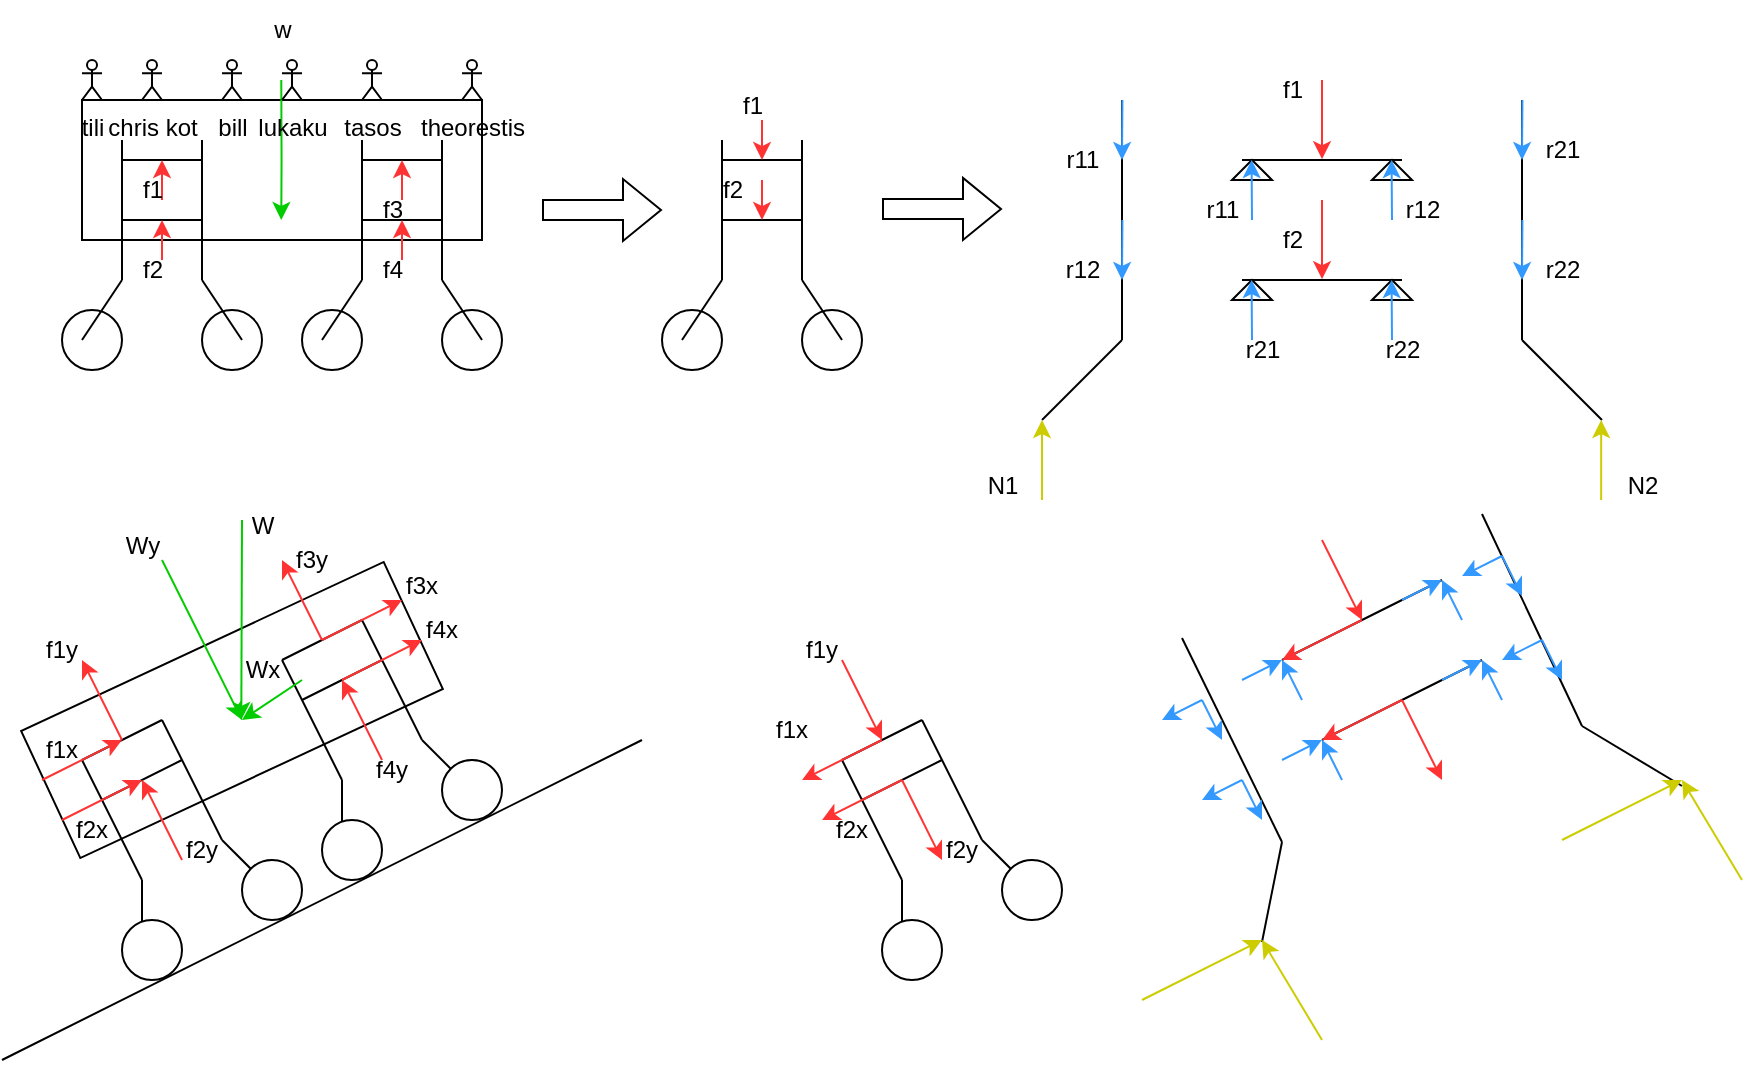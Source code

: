 <mxfile version="21.3.2" type="device">
  <diagram name="Page-1" id="Bx38P_CMZjS-IxY-iwOl">
    <mxGraphModel dx="1540" dy="834" grid="1" gridSize="10" guides="1" tooltips="1" connect="1" arrows="1" fold="1" page="1" pageScale="1" pageWidth="850" pageHeight="1100" math="0" shadow="0">
      <root>
        <mxCell id="0" />
        <mxCell id="1" parent="0" />
        <mxCell id="kC_3QmbzItN2hn39E2rr-19" value="" style="ellipse;whiteSpace=wrap;html=1;aspect=fixed;" vertex="1" parent="1">
          <mxGeometry x="220" y="425" width="30" height="30" as="geometry" />
        </mxCell>
        <mxCell id="kC_3QmbzItN2hn39E2rr-18" value="" style="ellipse;whiteSpace=wrap;html=1;aspect=fixed;" vertex="1" parent="1">
          <mxGeometry x="150" y="425" width="30" height="30" as="geometry" />
        </mxCell>
        <mxCell id="kC_3QmbzItN2hn39E2rr-17" value="" style="ellipse;whiteSpace=wrap;html=1;aspect=fixed;" vertex="1" parent="1">
          <mxGeometry x="100" y="425" width="30" height="30" as="geometry" />
        </mxCell>
        <mxCell id="kC_3QmbzItN2hn39E2rr-15" value="" style="ellipse;whiteSpace=wrap;html=1;aspect=fixed;" vertex="1" parent="1">
          <mxGeometry x="30" y="425" width="30" height="30" as="geometry" />
        </mxCell>
        <mxCell id="kC_3QmbzItN2hn39E2rr-2" value="" style="rounded=0;whiteSpace=wrap;html=1;" vertex="1" parent="1">
          <mxGeometry x="40" y="320" width="200" height="70" as="geometry" />
        </mxCell>
        <mxCell id="kC_3QmbzItN2hn39E2rr-3" value="" style="endArrow=none;html=1;rounded=0;" edge="1" parent="1">
          <mxGeometry width="50" height="50" relative="1" as="geometry">
            <mxPoint x="60" y="410" as="sourcePoint" />
            <mxPoint x="60" y="340" as="targetPoint" />
          </mxGeometry>
        </mxCell>
        <mxCell id="kC_3QmbzItN2hn39E2rr-4" value="" style="endArrow=none;html=1;rounded=0;" edge="1" parent="1">
          <mxGeometry width="50" height="50" relative="1" as="geometry">
            <mxPoint x="100" y="410" as="sourcePoint" />
            <mxPoint x="100" y="340" as="targetPoint" />
          </mxGeometry>
        </mxCell>
        <mxCell id="kC_3QmbzItN2hn39E2rr-5" value="" style="endArrow=none;html=1;rounded=0;" edge="1" parent="1">
          <mxGeometry width="50" height="50" relative="1" as="geometry">
            <mxPoint x="40" y="440" as="sourcePoint" />
            <mxPoint x="60" y="410" as="targetPoint" />
          </mxGeometry>
        </mxCell>
        <mxCell id="kC_3QmbzItN2hn39E2rr-6" value="" style="endArrow=none;html=1;rounded=0;" edge="1" parent="1">
          <mxGeometry width="50" height="50" relative="1" as="geometry">
            <mxPoint x="120" y="440" as="sourcePoint" />
            <mxPoint x="100" y="410" as="targetPoint" />
          </mxGeometry>
        </mxCell>
        <mxCell id="kC_3QmbzItN2hn39E2rr-7" value="" style="endArrow=none;html=1;rounded=0;" edge="1" parent="1">
          <mxGeometry width="50" height="50" relative="1" as="geometry">
            <mxPoint x="60" y="350" as="sourcePoint" />
            <mxPoint x="100" y="350" as="targetPoint" />
          </mxGeometry>
        </mxCell>
        <mxCell id="kC_3QmbzItN2hn39E2rr-8" value="" style="endArrow=none;html=1;rounded=0;" edge="1" parent="1">
          <mxGeometry width="50" height="50" relative="1" as="geometry">
            <mxPoint x="60" y="380" as="sourcePoint" />
            <mxPoint x="100" y="380" as="targetPoint" />
          </mxGeometry>
        </mxCell>
        <mxCell id="kC_3QmbzItN2hn39E2rr-9" value="" style="endArrow=none;html=1;rounded=0;" edge="1" parent="1">
          <mxGeometry width="50" height="50" relative="1" as="geometry">
            <mxPoint x="180" y="410" as="sourcePoint" />
            <mxPoint x="180" y="340" as="targetPoint" />
          </mxGeometry>
        </mxCell>
        <mxCell id="kC_3QmbzItN2hn39E2rr-10" value="" style="endArrow=none;html=1;rounded=0;" edge="1" parent="1">
          <mxGeometry width="50" height="50" relative="1" as="geometry">
            <mxPoint x="220" y="410" as="sourcePoint" />
            <mxPoint x="220" y="340" as="targetPoint" />
          </mxGeometry>
        </mxCell>
        <mxCell id="kC_3QmbzItN2hn39E2rr-11" value="" style="endArrow=none;html=1;rounded=0;" edge="1" parent="1">
          <mxGeometry width="50" height="50" relative="1" as="geometry">
            <mxPoint x="160" y="440" as="sourcePoint" />
            <mxPoint x="180" y="410" as="targetPoint" />
          </mxGeometry>
        </mxCell>
        <mxCell id="kC_3QmbzItN2hn39E2rr-12" value="" style="endArrow=none;html=1;rounded=0;" edge="1" parent="1">
          <mxGeometry width="50" height="50" relative="1" as="geometry">
            <mxPoint x="240" y="440" as="sourcePoint" />
            <mxPoint x="220" y="410" as="targetPoint" />
          </mxGeometry>
        </mxCell>
        <mxCell id="kC_3QmbzItN2hn39E2rr-13" value="" style="endArrow=none;html=1;rounded=0;" edge="1" parent="1">
          <mxGeometry width="50" height="50" relative="1" as="geometry">
            <mxPoint x="180" y="350" as="sourcePoint" />
            <mxPoint x="220" y="350" as="targetPoint" />
          </mxGeometry>
        </mxCell>
        <mxCell id="kC_3QmbzItN2hn39E2rr-14" value="" style="endArrow=none;html=1;rounded=0;" edge="1" parent="1">
          <mxGeometry width="50" height="50" relative="1" as="geometry">
            <mxPoint x="180" y="380" as="sourcePoint" />
            <mxPoint x="220" y="380" as="targetPoint" />
          </mxGeometry>
        </mxCell>
        <mxCell id="kC_3QmbzItN2hn39E2rr-20" value="" style="endArrow=classic;html=1;rounded=0;strokeColor=#FF3333;" edge="1" parent="1">
          <mxGeometry width="50" height="50" relative="1" as="geometry">
            <mxPoint x="80" y="370" as="sourcePoint" />
            <mxPoint x="80" y="350" as="targetPoint" />
          </mxGeometry>
        </mxCell>
        <mxCell id="kC_3QmbzItN2hn39E2rr-21" value="" style="endArrow=classic;html=1;rounded=0;strokeColor=#FF3333;" edge="1" parent="1">
          <mxGeometry width="50" height="50" relative="1" as="geometry">
            <mxPoint x="80" y="400" as="sourcePoint" />
            <mxPoint x="80" y="380" as="targetPoint" />
          </mxGeometry>
        </mxCell>
        <mxCell id="kC_3QmbzItN2hn39E2rr-22" value="" style="endArrow=classic;html=1;rounded=0;strokeColor=#FF3333;" edge="1" parent="1">
          <mxGeometry width="50" height="50" relative="1" as="geometry">
            <mxPoint x="200" y="370" as="sourcePoint" />
            <mxPoint x="200" y="350" as="targetPoint" />
          </mxGeometry>
        </mxCell>
        <mxCell id="kC_3QmbzItN2hn39E2rr-23" value="" style="endArrow=classic;html=1;rounded=0;strokeColor=#FF3333;" edge="1" parent="1">
          <mxGeometry width="50" height="50" relative="1" as="geometry">
            <mxPoint x="200" y="400" as="sourcePoint" />
            <mxPoint x="200" y="380" as="targetPoint" />
          </mxGeometry>
        </mxCell>
        <mxCell id="kC_3QmbzItN2hn39E2rr-24" value="" style="endArrow=classic;html=1;rounded=0;strokeColor=#00CC00;" edge="1" parent="1">
          <mxGeometry width="50" height="50" relative="1" as="geometry">
            <mxPoint x="139.64" y="310" as="sourcePoint" />
            <mxPoint x="139.64" y="380" as="targetPoint" />
            <Array as="points">
              <mxPoint x="139.78" y="350" />
            </Array>
          </mxGeometry>
        </mxCell>
        <mxCell id="kC_3QmbzItN2hn39E2rr-25" value="w" style="text;html=1;align=center;verticalAlign=middle;resizable=0;points=[];autosize=1;strokeColor=none;fillColor=none;" vertex="1" parent="1">
          <mxGeometry x="125" y="270" width="30" height="30" as="geometry" />
        </mxCell>
        <mxCell id="kC_3QmbzItN2hn39E2rr-26" value="f1" style="text;html=1;align=center;verticalAlign=middle;resizable=0;points=[];autosize=1;strokeColor=none;fillColor=none;" vertex="1" parent="1">
          <mxGeometry x="60" y="350" width="30" height="30" as="geometry" />
        </mxCell>
        <mxCell id="kC_3QmbzItN2hn39E2rr-27" value="f2" style="text;html=1;align=center;verticalAlign=middle;resizable=0;points=[];autosize=1;strokeColor=none;fillColor=none;" vertex="1" parent="1">
          <mxGeometry x="60" y="390" width="30" height="30" as="geometry" />
        </mxCell>
        <mxCell id="kC_3QmbzItN2hn39E2rr-28" value="f4" style="text;html=1;align=center;verticalAlign=middle;resizable=0;points=[];autosize=1;strokeColor=none;fillColor=none;" vertex="1" parent="1">
          <mxGeometry x="180" y="390" width="30" height="30" as="geometry" />
        </mxCell>
        <mxCell id="kC_3QmbzItN2hn39E2rr-29" value="f3" style="text;html=1;align=center;verticalAlign=middle;resizable=0;points=[];autosize=1;strokeColor=none;fillColor=none;" vertex="1" parent="1">
          <mxGeometry x="180" y="360" width="30" height="30" as="geometry" />
        </mxCell>
        <mxCell id="kC_3QmbzItN2hn39E2rr-30" value="tili" style="shape=umlActor;verticalLabelPosition=bottom;verticalAlign=top;html=1;outlineConnect=0;" vertex="1" parent="1">
          <mxGeometry x="40" y="300" width="10" height="20" as="geometry" />
        </mxCell>
        <mxCell id="kC_3QmbzItN2hn39E2rr-31" value="bill" style="shape=umlActor;verticalLabelPosition=bottom;verticalAlign=top;html=1;outlineConnect=0;" vertex="1" parent="1">
          <mxGeometry x="110" y="300" width="10" height="20" as="geometry" />
        </mxCell>
        <mxCell id="kC_3QmbzItN2hn39E2rr-32" value="lukaku" style="shape=umlActor;verticalLabelPosition=bottom;verticalAlign=top;html=1;outlineConnect=0;" vertex="1" parent="1">
          <mxGeometry x="140" y="300" width="10" height="20" as="geometry" />
        </mxCell>
        <mxCell id="kC_3QmbzItN2hn39E2rr-33" value="tasos" style="shape=umlActor;verticalLabelPosition=bottom;verticalAlign=top;html=1;outlineConnect=0;" vertex="1" parent="1">
          <mxGeometry x="180" y="300" width="10" height="20" as="geometry" />
        </mxCell>
        <mxCell id="kC_3QmbzItN2hn39E2rr-34" value="theorestis" style="shape=umlActor;verticalLabelPosition=bottom;verticalAlign=top;html=1;outlineConnect=0;" vertex="1" parent="1">
          <mxGeometry x="230" y="300" width="10" height="20" as="geometry" />
        </mxCell>
        <mxCell id="kC_3QmbzItN2hn39E2rr-36" value="chris kot" style="shape=umlActor;verticalLabelPosition=bottom;verticalAlign=top;html=1;outlineConnect=0;" vertex="1" parent="1">
          <mxGeometry x="70" y="300" width="10" height="20" as="geometry" />
        </mxCell>
        <mxCell id="kC_3QmbzItN2hn39E2rr-37" value="" style="ellipse;whiteSpace=wrap;html=1;aspect=fixed;" vertex="1" parent="1">
          <mxGeometry x="400" y="425" width="30" height="30" as="geometry" />
        </mxCell>
        <mxCell id="kC_3QmbzItN2hn39E2rr-38" value="" style="ellipse;whiteSpace=wrap;html=1;aspect=fixed;" vertex="1" parent="1">
          <mxGeometry x="330" y="425" width="30" height="30" as="geometry" />
        </mxCell>
        <mxCell id="kC_3QmbzItN2hn39E2rr-39" value="" style="endArrow=none;html=1;rounded=0;" edge="1" parent="1">
          <mxGeometry width="50" height="50" relative="1" as="geometry">
            <mxPoint x="360" y="410" as="sourcePoint" />
            <mxPoint x="360" y="340" as="targetPoint" />
          </mxGeometry>
        </mxCell>
        <mxCell id="kC_3QmbzItN2hn39E2rr-40" value="" style="endArrow=none;html=1;rounded=0;" edge="1" parent="1">
          <mxGeometry width="50" height="50" relative="1" as="geometry">
            <mxPoint x="400" y="410" as="sourcePoint" />
            <mxPoint x="400" y="340" as="targetPoint" />
          </mxGeometry>
        </mxCell>
        <mxCell id="kC_3QmbzItN2hn39E2rr-41" value="" style="endArrow=none;html=1;rounded=0;" edge="1" parent="1">
          <mxGeometry width="50" height="50" relative="1" as="geometry">
            <mxPoint x="340" y="440" as="sourcePoint" />
            <mxPoint x="360" y="410" as="targetPoint" />
          </mxGeometry>
        </mxCell>
        <mxCell id="kC_3QmbzItN2hn39E2rr-42" value="" style="endArrow=none;html=1;rounded=0;" edge="1" parent="1">
          <mxGeometry width="50" height="50" relative="1" as="geometry">
            <mxPoint x="420" y="440" as="sourcePoint" />
            <mxPoint x="400" y="410" as="targetPoint" />
          </mxGeometry>
        </mxCell>
        <mxCell id="kC_3QmbzItN2hn39E2rr-43" value="" style="endArrow=none;html=1;rounded=0;" edge="1" parent="1">
          <mxGeometry width="50" height="50" relative="1" as="geometry">
            <mxPoint x="360" y="350" as="sourcePoint" />
            <mxPoint x="400" y="350" as="targetPoint" />
          </mxGeometry>
        </mxCell>
        <mxCell id="kC_3QmbzItN2hn39E2rr-44" value="" style="endArrow=none;html=1;rounded=0;" edge="1" parent="1">
          <mxGeometry width="50" height="50" relative="1" as="geometry">
            <mxPoint x="360" y="380" as="sourcePoint" />
            <mxPoint x="400" y="380" as="targetPoint" />
          </mxGeometry>
        </mxCell>
        <mxCell id="kC_3QmbzItN2hn39E2rr-45" value="" style="endArrow=classic;html=1;rounded=0;strokeColor=#FF3333;" edge="1" parent="1">
          <mxGeometry width="50" height="50" relative="1" as="geometry">
            <mxPoint x="380" y="330" as="sourcePoint" />
            <mxPoint x="380" y="350" as="targetPoint" />
          </mxGeometry>
        </mxCell>
        <mxCell id="kC_3QmbzItN2hn39E2rr-46" value="" style="endArrow=classic;html=1;rounded=0;strokeColor=#FF3333;" edge="1" parent="1">
          <mxGeometry width="50" height="50" relative="1" as="geometry">
            <mxPoint x="380" y="360" as="sourcePoint" />
            <mxPoint x="380" y="380" as="targetPoint" />
          </mxGeometry>
        </mxCell>
        <mxCell id="kC_3QmbzItN2hn39E2rr-47" value="f1" style="text;html=1;align=center;verticalAlign=middle;resizable=0;points=[];autosize=1;strokeColor=none;fillColor=none;" vertex="1" parent="1">
          <mxGeometry x="360" y="308" width="30" height="30" as="geometry" />
        </mxCell>
        <mxCell id="kC_3QmbzItN2hn39E2rr-48" value="f2" style="text;html=1;align=center;verticalAlign=middle;resizable=0;points=[];autosize=1;strokeColor=none;fillColor=none;" vertex="1" parent="1">
          <mxGeometry x="350" y="350" width="30" height="30" as="geometry" />
        </mxCell>
        <mxCell id="kC_3QmbzItN2hn39E2rr-49" value="" style="endArrow=none;html=1;rounded=0;" edge="1" parent="1">
          <mxGeometry width="50" height="50" relative="1" as="geometry">
            <mxPoint x="620" y="350" as="sourcePoint" />
            <mxPoint x="700" y="350" as="targetPoint" />
          </mxGeometry>
        </mxCell>
        <mxCell id="kC_3QmbzItN2hn39E2rr-51" value="" style="triangle;whiteSpace=wrap;html=1;rotation=-90;" vertex="1" parent="1">
          <mxGeometry x="620" y="345" width="10" height="20" as="geometry" />
        </mxCell>
        <mxCell id="kC_3QmbzItN2hn39E2rr-52" value="" style="triangle;whiteSpace=wrap;html=1;rotation=-90;" vertex="1" parent="1">
          <mxGeometry x="690" y="345" width="10" height="20" as="geometry" />
        </mxCell>
        <mxCell id="kC_3QmbzItN2hn39E2rr-54" value="" style="endArrow=classic;html=1;rounded=0;strokeColor=#FF3333;" edge="1" parent="1">
          <mxGeometry width="50" height="50" relative="1" as="geometry">
            <mxPoint x="660" y="310" as="sourcePoint" />
            <mxPoint x="660" y="349.58" as="targetPoint" />
          </mxGeometry>
        </mxCell>
        <mxCell id="kC_3QmbzItN2hn39E2rr-55" value="f1" style="text;html=1;align=center;verticalAlign=middle;resizable=0;points=[];autosize=1;strokeColor=none;fillColor=none;" vertex="1" parent="1">
          <mxGeometry x="630" y="300" width="30" height="30" as="geometry" />
        </mxCell>
        <mxCell id="kC_3QmbzItN2hn39E2rr-56" value="" style="endArrow=classic;html=1;rounded=0;strokeColor=#3399FF;" edge="1" parent="1">
          <mxGeometry width="50" height="50" relative="1" as="geometry">
            <mxPoint x="625" y="380" as="sourcePoint" />
            <mxPoint x="624.79" y="350" as="targetPoint" />
          </mxGeometry>
        </mxCell>
        <mxCell id="kC_3QmbzItN2hn39E2rr-57" value="" style="endArrow=classic;html=1;rounded=0;strokeColor=#3399FF;" edge="1" parent="1">
          <mxGeometry width="50" height="50" relative="1" as="geometry">
            <mxPoint x="695" y="380" as="sourcePoint" />
            <mxPoint x="694.79" y="350" as="targetPoint" />
          </mxGeometry>
        </mxCell>
        <mxCell id="kC_3QmbzItN2hn39E2rr-58" value="" style="endArrow=none;html=1;rounded=0;" edge="1" parent="1">
          <mxGeometry width="50" height="50" relative="1" as="geometry">
            <mxPoint x="620" y="410" as="sourcePoint" />
            <mxPoint x="700" y="410" as="targetPoint" />
          </mxGeometry>
        </mxCell>
        <mxCell id="kC_3QmbzItN2hn39E2rr-59" value="" style="triangle;whiteSpace=wrap;html=1;rotation=-90;" vertex="1" parent="1">
          <mxGeometry x="620" y="405" width="10" height="20" as="geometry" />
        </mxCell>
        <mxCell id="kC_3QmbzItN2hn39E2rr-60" value="" style="triangle;whiteSpace=wrap;html=1;rotation=-90;" vertex="1" parent="1">
          <mxGeometry x="690" y="405" width="10" height="20" as="geometry" />
        </mxCell>
        <mxCell id="kC_3QmbzItN2hn39E2rr-61" value="" style="endArrow=classic;html=1;rounded=0;strokeColor=#FF3333;" edge="1" parent="1">
          <mxGeometry width="50" height="50" relative="1" as="geometry">
            <mxPoint x="660" y="370" as="sourcePoint" />
            <mxPoint x="660" y="409.58" as="targetPoint" />
          </mxGeometry>
        </mxCell>
        <mxCell id="kC_3QmbzItN2hn39E2rr-62" value="f2" style="text;html=1;align=center;verticalAlign=middle;resizable=0;points=[];autosize=1;strokeColor=none;fillColor=none;" vertex="1" parent="1">
          <mxGeometry x="630" y="375" width="30" height="30" as="geometry" />
        </mxCell>
        <mxCell id="kC_3QmbzItN2hn39E2rr-63" value="" style="endArrow=classic;html=1;rounded=0;strokeColor=#3399FF;" edge="1" parent="1">
          <mxGeometry width="50" height="50" relative="1" as="geometry">
            <mxPoint x="625" y="440" as="sourcePoint" />
            <mxPoint x="624.79" y="410" as="targetPoint" />
          </mxGeometry>
        </mxCell>
        <mxCell id="kC_3QmbzItN2hn39E2rr-64" value="" style="endArrow=classic;html=1;rounded=0;strokeColor=#3399FF;" edge="1" parent="1">
          <mxGeometry width="50" height="50" relative="1" as="geometry">
            <mxPoint x="695" y="440" as="sourcePoint" />
            <mxPoint x="694.79" y="410" as="targetPoint" />
          </mxGeometry>
        </mxCell>
        <mxCell id="kC_3QmbzItN2hn39E2rr-65" value="r11" style="text;html=1;align=center;verticalAlign=middle;resizable=0;points=[];autosize=1;strokeColor=none;fillColor=none;" vertex="1" parent="1">
          <mxGeometry x="590" y="360" width="40" height="30" as="geometry" />
        </mxCell>
        <mxCell id="kC_3QmbzItN2hn39E2rr-66" value="r12" style="text;html=1;align=center;verticalAlign=middle;resizable=0;points=[];autosize=1;strokeColor=none;fillColor=none;" vertex="1" parent="1">
          <mxGeometry x="690" y="360" width="40" height="30" as="geometry" />
        </mxCell>
        <mxCell id="kC_3QmbzItN2hn39E2rr-67" value="r21" style="text;html=1;align=center;verticalAlign=middle;resizable=0;points=[];autosize=1;strokeColor=none;fillColor=none;" vertex="1" parent="1">
          <mxGeometry x="610" y="430" width="40" height="30" as="geometry" />
        </mxCell>
        <mxCell id="kC_3QmbzItN2hn39E2rr-68" value="r22" style="text;html=1;align=center;verticalAlign=middle;resizable=0;points=[];autosize=1;strokeColor=none;fillColor=none;" vertex="1" parent="1">
          <mxGeometry x="680" y="430" width="40" height="30" as="geometry" />
        </mxCell>
        <mxCell id="kC_3QmbzItN2hn39E2rr-69" value="" style="endArrow=none;html=1;rounded=0;" edge="1" parent="1">
          <mxGeometry width="50" height="50" relative="1" as="geometry">
            <mxPoint x="560" y="440" as="sourcePoint" />
            <mxPoint x="560" y="320" as="targetPoint" />
          </mxGeometry>
        </mxCell>
        <mxCell id="kC_3QmbzItN2hn39E2rr-70" value="" style="endArrow=none;html=1;rounded=0;" edge="1" parent="1">
          <mxGeometry width="50" height="50" relative="1" as="geometry">
            <mxPoint x="760" y="440" as="sourcePoint" />
            <mxPoint x="760" y="320" as="targetPoint" />
          </mxGeometry>
        </mxCell>
        <mxCell id="kC_3QmbzItN2hn39E2rr-71" value="" style="endArrow=none;html=1;rounded=0;" edge="1" parent="1">
          <mxGeometry width="50" height="50" relative="1" as="geometry">
            <mxPoint x="520" y="480" as="sourcePoint" />
            <mxPoint x="560" y="440" as="targetPoint" />
          </mxGeometry>
        </mxCell>
        <mxCell id="kC_3QmbzItN2hn39E2rr-73" value="" style="endArrow=none;html=1;rounded=0;" edge="1" parent="1">
          <mxGeometry width="50" height="50" relative="1" as="geometry">
            <mxPoint x="800" y="480" as="sourcePoint" />
            <mxPoint x="760" y="440" as="targetPoint" />
          </mxGeometry>
        </mxCell>
        <mxCell id="kC_3QmbzItN2hn39E2rr-74" value="" style="endArrow=classic;html=1;rounded=0;strokeColor=#3399FF;" edge="1" parent="1">
          <mxGeometry width="50" height="50" relative="1" as="geometry">
            <mxPoint x="560.21" y="320" as="sourcePoint" />
            <mxPoint x="560" y="350" as="targetPoint" />
          </mxGeometry>
        </mxCell>
        <mxCell id="kC_3QmbzItN2hn39E2rr-75" value="r11" style="text;html=1;align=center;verticalAlign=middle;resizable=0;points=[];autosize=1;strokeColor=none;fillColor=none;" vertex="1" parent="1">
          <mxGeometry x="520" y="335" width="40" height="30" as="geometry" />
        </mxCell>
        <mxCell id="kC_3QmbzItN2hn39E2rr-76" value="" style="endArrow=classic;html=1;rounded=0;strokeColor=#3399FF;" edge="1" parent="1">
          <mxGeometry width="50" height="50" relative="1" as="geometry">
            <mxPoint x="760.21" y="320" as="sourcePoint" />
            <mxPoint x="760" y="350" as="targetPoint" />
          </mxGeometry>
        </mxCell>
        <mxCell id="kC_3QmbzItN2hn39E2rr-77" value="" style="endArrow=classic;html=1;rounded=0;strokeColor=#3399FF;" edge="1" parent="1">
          <mxGeometry width="50" height="50" relative="1" as="geometry">
            <mxPoint x="560.21" y="380" as="sourcePoint" />
            <mxPoint x="560.0" y="410" as="targetPoint" />
          </mxGeometry>
        </mxCell>
        <mxCell id="kC_3QmbzItN2hn39E2rr-78" value="" style="endArrow=classic;html=1;rounded=0;strokeColor=#3399FF;" edge="1" parent="1">
          <mxGeometry width="50" height="50" relative="1" as="geometry">
            <mxPoint x="760.21" y="380" as="sourcePoint" />
            <mxPoint x="760" y="410" as="targetPoint" />
          </mxGeometry>
        </mxCell>
        <mxCell id="kC_3QmbzItN2hn39E2rr-79" value="r12" style="text;html=1;align=center;verticalAlign=middle;resizable=0;points=[];autosize=1;strokeColor=none;fillColor=none;" vertex="1" parent="1">
          <mxGeometry x="520" y="390" width="40" height="30" as="geometry" />
        </mxCell>
        <mxCell id="kC_3QmbzItN2hn39E2rr-80" value="r22" style="text;html=1;align=center;verticalAlign=middle;resizable=0;points=[];autosize=1;strokeColor=none;fillColor=none;" vertex="1" parent="1">
          <mxGeometry x="760" y="390" width="40" height="30" as="geometry" />
        </mxCell>
        <mxCell id="kC_3QmbzItN2hn39E2rr-81" value="r21" style="text;html=1;align=center;verticalAlign=middle;resizable=0;points=[];autosize=1;strokeColor=none;fillColor=none;" vertex="1" parent="1">
          <mxGeometry x="760" y="330" width="40" height="30" as="geometry" />
        </mxCell>
        <mxCell id="kC_3QmbzItN2hn39E2rr-82" value="" style="endArrow=classic;html=1;rounded=0;strokeColor=#CCCC00;" edge="1" parent="1">
          <mxGeometry width="50" height="50" relative="1" as="geometry">
            <mxPoint x="520" y="520" as="sourcePoint" />
            <mxPoint x="520" y="480" as="targetPoint" />
          </mxGeometry>
        </mxCell>
        <mxCell id="kC_3QmbzItN2hn39E2rr-83" value="" style="endArrow=classic;html=1;rounded=0;strokeColor=#CCCC00;" edge="1" parent="1">
          <mxGeometry width="50" height="50" relative="1" as="geometry">
            <mxPoint x="799.58" y="520" as="sourcePoint" />
            <mxPoint x="799.58" y="480" as="targetPoint" />
          </mxGeometry>
        </mxCell>
        <mxCell id="kC_3QmbzItN2hn39E2rr-84" value="N1" style="text;html=1;align=center;verticalAlign=middle;resizable=0;points=[];autosize=1;strokeColor=none;fillColor=none;" vertex="1" parent="1">
          <mxGeometry x="480" y="498" width="40" height="30" as="geometry" />
        </mxCell>
        <mxCell id="kC_3QmbzItN2hn39E2rr-86" value="N2" style="text;html=1;align=center;verticalAlign=middle;resizable=0;points=[];autosize=1;strokeColor=none;fillColor=none;" vertex="1" parent="1">
          <mxGeometry x="800" y="498" width="40" height="30" as="geometry" />
        </mxCell>
        <mxCell id="kC_3QmbzItN2hn39E2rr-87" value="" style="shape=flexArrow;endArrow=classic;html=1;rounded=0;" edge="1" parent="1">
          <mxGeometry width="50" height="50" relative="1" as="geometry">
            <mxPoint x="270" y="375" as="sourcePoint" />
            <mxPoint x="330" y="375" as="targetPoint" />
          </mxGeometry>
        </mxCell>
        <mxCell id="kC_3QmbzItN2hn39E2rr-88" value="" style="shape=flexArrow;endArrow=classic;html=1;rounded=0;" edge="1" parent="1">
          <mxGeometry width="50" height="50" relative="1" as="geometry">
            <mxPoint x="440" y="374.46" as="sourcePoint" />
            <mxPoint x="500" y="374.46" as="targetPoint" />
          </mxGeometry>
        </mxCell>
        <mxCell id="kC_3QmbzItN2hn39E2rr-90" value="" style="endArrow=none;html=1;rounded=0;" edge="1" parent="1">
          <mxGeometry width="50" height="50" relative="1" as="geometry">
            <mxPoint y="800" as="sourcePoint" />
            <mxPoint x="320" y="640" as="targetPoint" />
          </mxGeometry>
        </mxCell>
        <mxCell id="kC_3QmbzItN2hn39E2rr-92" value="" style="rounded=0;whiteSpace=wrap;html=1;rotation=-25;" vertex="1" parent="1">
          <mxGeometry x="15" y="590" width="200" height="70" as="geometry" />
        </mxCell>
        <mxCell id="kC_3QmbzItN2hn39E2rr-93" value="" style="endArrow=none;html=1;rounded=0;" edge="1" parent="1">
          <mxGeometry width="50" height="50" relative="1" as="geometry">
            <mxPoint x="70" y="710" as="sourcePoint" />
            <mxPoint x="40" y="650" as="targetPoint" />
          </mxGeometry>
        </mxCell>
        <mxCell id="kC_3QmbzItN2hn39E2rr-94" value="" style="endArrow=none;html=1;rounded=0;" edge="1" parent="1">
          <mxGeometry width="50" height="50" relative="1" as="geometry">
            <mxPoint x="110" y="690" as="sourcePoint" />
            <mxPoint x="80" y="630" as="targetPoint" />
          </mxGeometry>
        </mxCell>
        <mxCell id="kC_3QmbzItN2hn39E2rr-95" value="" style="endArrow=none;html=1;rounded=0;" edge="1" parent="1">
          <mxGeometry width="50" height="50" relative="1" as="geometry">
            <mxPoint x="70" y="740" as="sourcePoint" />
            <mxPoint x="70" y="710" as="targetPoint" />
          </mxGeometry>
        </mxCell>
        <mxCell id="kC_3QmbzItN2hn39E2rr-96" value="" style="endArrow=none;html=1;rounded=0;" edge="1" parent="1">
          <mxGeometry width="50" height="50" relative="1" as="geometry">
            <mxPoint x="130" y="710" as="sourcePoint" />
            <mxPoint x="110" y="690" as="targetPoint" />
          </mxGeometry>
        </mxCell>
        <mxCell id="kC_3QmbzItN2hn39E2rr-97" value="" style="ellipse;whiteSpace=wrap;html=1;aspect=fixed;" vertex="1" parent="1">
          <mxGeometry x="60" y="730" width="30" height="30" as="geometry" />
        </mxCell>
        <mxCell id="kC_3QmbzItN2hn39E2rr-98" value="" style="ellipse;whiteSpace=wrap;html=1;aspect=fixed;" vertex="1" parent="1">
          <mxGeometry x="120" y="700" width="30" height="30" as="geometry" />
        </mxCell>
        <mxCell id="kC_3QmbzItN2hn39E2rr-99" value="" style="endArrow=none;html=1;rounded=0;" edge="1" parent="1">
          <mxGeometry width="50" height="50" relative="1" as="geometry">
            <mxPoint x="40" y="650" as="sourcePoint" />
            <mxPoint x="80" y="630" as="targetPoint" />
          </mxGeometry>
        </mxCell>
        <mxCell id="kC_3QmbzItN2hn39E2rr-100" value="" style="endArrow=none;html=1;rounded=0;" edge="1" parent="1">
          <mxGeometry width="50" height="50" relative="1" as="geometry">
            <mxPoint x="50" y="670" as="sourcePoint" />
            <mxPoint x="90" y="650" as="targetPoint" />
          </mxGeometry>
        </mxCell>
        <mxCell id="kC_3QmbzItN2hn39E2rr-101" value="" style="endArrow=none;html=1;rounded=0;" edge="1" parent="1">
          <mxGeometry width="50" height="50" relative="1" as="geometry">
            <mxPoint x="170" y="660" as="sourcePoint" />
            <mxPoint x="140" y="600" as="targetPoint" />
          </mxGeometry>
        </mxCell>
        <mxCell id="kC_3QmbzItN2hn39E2rr-102" value="" style="endArrow=none;html=1;rounded=0;" edge="1" parent="1">
          <mxGeometry width="50" height="50" relative="1" as="geometry">
            <mxPoint x="210" y="640" as="sourcePoint" />
            <mxPoint x="180" y="580" as="targetPoint" />
          </mxGeometry>
        </mxCell>
        <mxCell id="kC_3QmbzItN2hn39E2rr-103" value="" style="endArrow=none;html=1;rounded=0;" edge="1" parent="1">
          <mxGeometry width="50" height="50" relative="1" as="geometry">
            <mxPoint x="170" y="690" as="sourcePoint" />
            <mxPoint x="170" y="660" as="targetPoint" />
          </mxGeometry>
        </mxCell>
        <mxCell id="kC_3QmbzItN2hn39E2rr-104" value="" style="endArrow=none;html=1;rounded=0;" edge="1" parent="1">
          <mxGeometry width="50" height="50" relative="1" as="geometry">
            <mxPoint x="230" y="660" as="sourcePoint" />
            <mxPoint x="210" y="640" as="targetPoint" />
          </mxGeometry>
        </mxCell>
        <mxCell id="kC_3QmbzItN2hn39E2rr-105" value="" style="ellipse;whiteSpace=wrap;html=1;aspect=fixed;" vertex="1" parent="1">
          <mxGeometry x="160" y="680" width="30" height="30" as="geometry" />
        </mxCell>
        <mxCell id="kC_3QmbzItN2hn39E2rr-106" value="" style="ellipse;whiteSpace=wrap;html=1;aspect=fixed;" vertex="1" parent="1">
          <mxGeometry x="220" y="650" width="30" height="30" as="geometry" />
        </mxCell>
        <mxCell id="kC_3QmbzItN2hn39E2rr-107" value="" style="endArrow=none;html=1;rounded=0;" edge="1" parent="1">
          <mxGeometry width="50" height="50" relative="1" as="geometry">
            <mxPoint x="140" y="600" as="sourcePoint" />
            <mxPoint x="180" y="580" as="targetPoint" />
          </mxGeometry>
        </mxCell>
        <mxCell id="kC_3QmbzItN2hn39E2rr-108" value="" style="endArrow=none;html=1;rounded=0;" edge="1" parent="1">
          <mxGeometry width="50" height="50" relative="1" as="geometry">
            <mxPoint x="150" y="620" as="sourcePoint" />
            <mxPoint x="190" y="600" as="targetPoint" />
          </mxGeometry>
        </mxCell>
        <mxCell id="kC_3QmbzItN2hn39E2rr-109" value="" style="endArrow=classic;html=1;rounded=0;strokeColor=#00CC00;" edge="1" parent="1">
          <mxGeometry width="50" height="50" relative="1" as="geometry">
            <mxPoint x="120" y="530" as="sourcePoint" />
            <mxPoint x="119.64" y="630" as="targetPoint" />
          </mxGeometry>
        </mxCell>
        <mxCell id="kC_3QmbzItN2hn39E2rr-110" value="" style="endArrow=classic;html=1;rounded=0;strokeColor=#00CC00;" edge="1" parent="1">
          <mxGeometry width="50" height="50" relative="1" as="geometry">
            <mxPoint x="80" y="550" as="sourcePoint" />
            <mxPoint x="120" y="630" as="targetPoint" />
          </mxGeometry>
        </mxCell>
        <mxCell id="kC_3QmbzItN2hn39E2rr-112" value="" style="endArrow=classic;html=1;rounded=0;strokeColor=#00CC00;" edge="1" parent="1">
          <mxGeometry width="50" height="50" relative="1" as="geometry">
            <mxPoint x="150" y="610" as="sourcePoint" />
            <mxPoint x="120" y="630" as="targetPoint" />
          </mxGeometry>
        </mxCell>
        <mxCell id="kC_3QmbzItN2hn39E2rr-113" value="Wy" style="text;html=1;align=center;verticalAlign=middle;resizable=0;points=[];autosize=1;strokeColor=none;fillColor=none;" vertex="1" parent="1">
          <mxGeometry x="50" y="528" width="40" height="30" as="geometry" />
        </mxCell>
        <mxCell id="kC_3QmbzItN2hn39E2rr-114" value="W" style="text;html=1;align=center;verticalAlign=middle;resizable=0;points=[];autosize=1;strokeColor=none;fillColor=none;" vertex="1" parent="1">
          <mxGeometry x="115" y="518" width="30" height="30" as="geometry" />
        </mxCell>
        <mxCell id="kC_3QmbzItN2hn39E2rr-115" value="Wx" style="text;html=1;align=center;verticalAlign=middle;resizable=0;points=[];autosize=1;strokeColor=none;fillColor=none;" vertex="1" parent="1">
          <mxGeometry x="110" y="590" width="40" height="30" as="geometry" />
        </mxCell>
        <mxCell id="kC_3QmbzItN2hn39E2rr-116" value="" style="endArrow=classic;html=1;rounded=0;strokeColor=#FF3333;" edge="1" parent="1">
          <mxGeometry width="50" height="50" relative="1" as="geometry">
            <mxPoint x="60" y="640" as="sourcePoint" />
            <mxPoint x="40" y="600" as="targetPoint" />
          </mxGeometry>
        </mxCell>
        <mxCell id="kC_3QmbzItN2hn39E2rr-117" value="" style="endArrow=classic;html=1;rounded=0;strokeColor=#FF3333;" edge="1" parent="1">
          <mxGeometry width="50" height="50" relative="1" as="geometry">
            <mxPoint x="90" y="700" as="sourcePoint" />
            <mxPoint x="70" y="660" as="targetPoint" />
          </mxGeometry>
        </mxCell>
        <mxCell id="kC_3QmbzItN2hn39E2rr-118" value="" style="endArrow=classic;html=1;rounded=0;strokeColor=#FF3333;" edge="1" parent="1">
          <mxGeometry width="50" height="50" relative="1" as="geometry">
            <mxPoint x="190" y="650" as="sourcePoint" />
            <mxPoint x="170" y="610" as="targetPoint" />
          </mxGeometry>
        </mxCell>
        <mxCell id="kC_3QmbzItN2hn39E2rr-119" value="" style="endArrow=classic;html=1;rounded=0;strokeColor=#FF3333;" edge="1" parent="1">
          <mxGeometry width="50" height="50" relative="1" as="geometry">
            <mxPoint x="160" y="590" as="sourcePoint" />
            <mxPoint x="140" y="550" as="targetPoint" />
          </mxGeometry>
        </mxCell>
        <mxCell id="kC_3QmbzItN2hn39E2rr-120" value="" style="endArrow=classic;html=1;rounded=0;strokeColor=#FF3333;" edge="1" parent="1">
          <mxGeometry width="50" height="50" relative="1" as="geometry">
            <mxPoint x="20" y="660" as="sourcePoint" />
            <mxPoint x="60" y="640" as="targetPoint" />
          </mxGeometry>
        </mxCell>
        <mxCell id="kC_3QmbzItN2hn39E2rr-121" value="" style="endArrow=classic;html=1;rounded=0;strokeColor=#FF3333;" edge="1" parent="1">
          <mxGeometry width="50" height="50" relative="1" as="geometry">
            <mxPoint x="30" y="680" as="sourcePoint" />
            <mxPoint x="70" y="660" as="targetPoint" />
          </mxGeometry>
        </mxCell>
        <mxCell id="kC_3QmbzItN2hn39E2rr-123" value="" style="endArrow=classic;html=1;rounded=0;strokeColor=#FF3333;" edge="1" parent="1">
          <mxGeometry width="50" height="50" relative="1" as="geometry">
            <mxPoint x="160" y="590" as="sourcePoint" />
            <mxPoint x="200" y="570" as="targetPoint" />
          </mxGeometry>
        </mxCell>
        <mxCell id="kC_3QmbzItN2hn39E2rr-124" value="" style="endArrow=classic;html=1;rounded=0;strokeColor=#FF3333;" edge="1" parent="1">
          <mxGeometry width="50" height="50" relative="1" as="geometry">
            <mxPoint x="170" y="610" as="sourcePoint" />
            <mxPoint x="210" y="590" as="targetPoint" />
          </mxGeometry>
        </mxCell>
        <mxCell id="kC_3QmbzItN2hn39E2rr-125" value="f1y" style="text;html=1;strokeColor=none;fillColor=none;align=center;verticalAlign=middle;whiteSpace=wrap;rounded=0;" vertex="1" parent="1">
          <mxGeometry y="580" width="60" height="30" as="geometry" />
        </mxCell>
        <mxCell id="kC_3QmbzItN2hn39E2rr-126" value="f1x" style="text;html=1;strokeColor=none;fillColor=none;align=center;verticalAlign=middle;whiteSpace=wrap;rounded=0;" vertex="1" parent="1">
          <mxGeometry y="630" width="60" height="30" as="geometry" />
        </mxCell>
        <mxCell id="kC_3QmbzItN2hn39E2rr-127" value="f2x" style="text;html=1;strokeColor=none;fillColor=none;align=center;verticalAlign=middle;whiteSpace=wrap;rounded=0;" vertex="1" parent="1">
          <mxGeometry x="15" y="670" width="60" height="30" as="geometry" />
        </mxCell>
        <mxCell id="kC_3QmbzItN2hn39E2rr-128" value="f2y" style="text;html=1;strokeColor=none;fillColor=none;align=center;verticalAlign=middle;whiteSpace=wrap;rounded=0;" vertex="1" parent="1">
          <mxGeometry x="70" y="680" width="60" height="30" as="geometry" />
        </mxCell>
        <mxCell id="kC_3QmbzItN2hn39E2rr-129" value="f4x" style="text;html=1;strokeColor=none;fillColor=none;align=center;verticalAlign=middle;whiteSpace=wrap;rounded=0;" vertex="1" parent="1">
          <mxGeometry x="190" y="570" width="60" height="30" as="geometry" />
        </mxCell>
        <mxCell id="kC_3QmbzItN2hn39E2rr-130" value="f4y" style="text;html=1;strokeColor=none;fillColor=none;align=center;verticalAlign=middle;whiteSpace=wrap;rounded=0;" vertex="1" parent="1">
          <mxGeometry x="165" y="640" width="60" height="30" as="geometry" />
        </mxCell>
        <mxCell id="kC_3QmbzItN2hn39E2rr-131" value="f3y" style="text;html=1;strokeColor=none;fillColor=none;align=center;verticalAlign=middle;whiteSpace=wrap;rounded=0;" vertex="1" parent="1">
          <mxGeometry x="125" y="535" width="60" height="30" as="geometry" />
        </mxCell>
        <mxCell id="kC_3QmbzItN2hn39E2rr-132" value="f3x" style="text;html=1;strokeColor=none;fillColor=none;align=center;verticalAlign=middle;whiteSpace=wrap;rounded=0;" vertex="1" parent="1">
          <mxGeometry x="180" y="548" width="60" height="30" as="geometry" />
        </mxCell>
        <mxCell id="kC_3QmbzItN2hn39E2rr-133" value="" style="endArrow=none;html=1;rounded=0;" edge="1" parent="1">
          <mxGeometry width="50" height="50" relative="1" as="geometry">
            <mxPoint x="450" y="710" as="sourcePoint" />
            <mxPoint x="420" y="650" as="targetPoint" />
          </mxGeometry>
        </mxCell>
        <mxCell id="kC_3QmbzItN2hn39E2rr-134" value="" style="endArrow=none;html=1;rounded=0;" edge="1" parent="1">
          <mxGeometry width="50" height="50" relative="1" as="geometry">
            <mxPoint x="490" y="690" as="sourcePoint" />
            <mxPoint x="460" y="630" as="targetPoint" />
          </mxGeometry>
        </mxCell>
        <mxCell id="kC_3QmbzItN2hn39E2rr-135" value="" style="endArrow=none;html=1;rounded=0;" edge="1" parent="1">
          <mxGeometry width="50" height="50" relative="1" as="geometry">
            <mxPoint x="450" y="740" as="sourcePoint" />
            <mxPoint x="450" y="710" as="targetPoint" />
          </mxGeometry>
        </mxCell>
        <mxCell id="kC_3QmbzItN2hn39E2rr-136" value="" style="endArrow=none;html=1;rounded=0;" edge="1" parent="1">
          <mxGeometry width="50" height="50" relative="1" as="geometry">
            <mxPoint x="510" y="710" as="sourcePoint" />
            <mxPoint x="490" y="690" as="targetPoint" />
          </mxGeometry>
        </mxCell>
        <mxCell id="kC_3QmbzItN2hn39E2rr-137" value="" style="ellipse;whiteSpace=wrap;html=1;aspect=fixed;" vertex="1" parent="1">
          <mxGeometry x="440" y="730" width="30" height="30" as="geometry" />
        </mxCell>
        <mxCell id="kC_3QmbzItN2hn39E2rr-138" value="" style="ellipse;whiteSpace=wrap;html=1;aspect=fixed;" vertex="1" parent="1">
          <mxGeometry x="500" y="700" width="30" height="30" as="geometry" />
        </mxCell>
        <mxCell id="kC_3QmbzItN2hn39E2rr-139" value="" style="endArrow=none;html=1;rounded=0;" edge="1" parent="1">
          <mxGeometry width="50" height="50" relative="1" as="geometry">
            <mxPoint x="420" y="650" as="sourcePoint" />
            <mxPoint x="460" y="630" as="targetPoint" />
          </mxGeometry>
        </mxCell>
        <mxCell id="kC_3QmbzItN2hn39E2rr-140" value="" style="endArrow=none;html=1;rounded=0;" edge="1" parent="1">
          <mxGeometry width="50" height="50" relative="1" as="geometry">
            <mxPoint x="430" y="670" as="sourcePoint" />
            <mxPoint x="470" y="650" as="targetPoint" />
          </mxGeometry>
        </mxCell>
        <mxCell id="kC_3QmbzItN2hn39E2rr-145" value="" style="endArrow=none;html=1;rounded=0;strokeColor=#FF3333;endFill=0;startArrow=classic;startFill=1;" edge="1" parent="1">
          <mxGeometry width="50" height="50" relative="1" as="geometry">
            <mxPoint x="440" y="640" as="sourcePoint" />
            <mxPoint x="420" y="600" as="targetPoint" />
          </mxGeometry>
        </mxCell>
        <mxCell id="kC_3QmbzItN2hn39E2rr-146" value="" style="endArrow=none;html=1;rounded=0;strokeColor=#FF3333;endFill=0;startArrow=classic;startFill=1;" edge="1" parent="1">
          <mxGeometry width="50" height="50" relative="1" as="geometry">
            <mxPoint x="470" y="700" as="sourcePoint" />
            <mxPoint x="450" y="660" as="targetPoint" />
          </mxGeometry>
        </mxCell>
        <mxCell id="kC_3QmbzItN2hn39E2rr-147" value="" style="endArrow=none;html=1;rounded=0;strokeColor=#FF3333;endFill=0;startArrow=classic;startFill=1;" edge="1" parent="1">
          <mxGeometry width="50" height="50" relative="1" as="geometry">
            <mxPoint x="400" y="660" as="sourcePoint" />
            <mxPoint x="440" y="640" as="targetPoint" />
          </mxGeometry>
        </mxCell>
        <mxCell id="kC_3QmbzItN2hn39E2rr-148" value="" style="endArrow=none;html=1;rounded=0;strokeColor=#FF3333;startArrow=classic;startFill=1;endFill=0;" edge="1" parent="1">
          <mxGeometry width="50" height="50" relative="1" as="geometry">
            <mxPoint x="410" y="680" as="sourcePoint" />
            <mxPoint x="450" y="660" as="targetPoint" />
          </mxGeometry>
        </mxCell>
        <mxCell id="kC_3QmbzItN2hn39E2rr-149" value="f1y" style="text;html=1;strokeColor=none;fillColor=none;align=center;verticalAlign=middle;whiteSpace=wrap;rounded=0;" vertex="1" parent="1">
          <mxGeometry x="380" y="580" width="60" height="30" as="geometry" />
        </mxCell>
        <mxCell id="kC_3QmbzItN2hn39E2rr-150" value="f1x" style="text;html=1;strokeColor=none;fillColor=none;align=center;verticalAlign=middle;whiteSpace=wrap;rounded=0;" vertex="1" parent="1">
          <mxGeometry x="365" y="620" width="60" height="30" as="geometry" />
        </mxCell>
        <mxCell id="kC_3QmbzItN2hn39E2rr-151" value="f2x" style="text;html=1;strokeColor=none;fillColor=none;align=center;verticalAlign=middle;whiteSpace=wrap;rounded=0;" vertex="1" parent="1">
          <mxGeometry x="395" y="670" width="60" height="30" as="geometry" />
        </mxCell>
        <mxCell id="kC_3QmbzItN2hn39E2rr-152" value="f2y" style="text;html=1;strokeColor=none;fillColor=none;align=center;verticalAlign=middle;whiteSpace=wrap;rounded=0;" vertex="1" parent="1">
          <mxGeometry x="450" y="680" width="60" height="30" as="geometry" />
        </mxCell>
        <mxCell id="kC_3QmbzItN2hn39E2rr-153" value="" style="endArrow=none;html=1;rounded=0;" edge="1" parent="1">
          <mxGeometry width="50" height="50" relative="1" as="geometry">
            <mxPoint x="640" y="600" as="sourcePoint" />
            <mxPoint x="720" y="560" as="targetPoint" />
          </mxGeometry>
        </mxCell>
        <mxCell id="kC_3QmbzItN2hn39E2rr-154" value="" style="endArrow=none;html=1;rounded=0;" edge="1" parent="1">
          <mxGeometry width="50" height="50" relative="1" as="geometry">
            <mxPoint x="660" y="640" as="sourcePoint" />
            <mxPoint x="740" y="600" as="targetPoint" />
          </mxGeometry>
        </mxCell>
        <mxCell id="kC_3QmbzItN2hn39E2rr-155" value="" style="endArrow=none;html=1;rounded=0;" edge="1" parent="1">
          <mxGeometry width="50" height="50" relative="1" as="geometry">
            <mxPoint x="640" y="691" as="sourcePoint" />
            <mxPoint x="590" y="589" as="targetPoint" />
          </mxGeometry>
        </mxCell>
        <mxCell id="kC_3QmbzItN2hn39E2rr-156" value="" style="endArrow=none;html=1;rounded=0;" edge="1" parent="1">
          <mxGeometry width="50" height="50" relative="1" as="geometry">
            <mxPoint x="790" y="633" as="sourcePoint" />
            <mxPoint x="740" y="527" as="targetPoint" />
          </mxGeometry>
        </mxCell>
        <mxCell id="kC_3QmbzItN2hn39E2rr-157" value="" style="endArrow=none;html=1;rounded=0;" edge="1" parent="1">
          <mxGeometry width="50" height="50" relative="1" as="geometry">
            <mxPoint x="630" y="741" as="sourcePoint" />
            <mxPoint x="640" y="691" as="targetPoint" />
          </mxGeometry>
        </mxCell>
        <mxCell id="kC_3QmbzItN2hn39E2rr-158" value="" style="endArrow=none;html=1;rounded=0;" edge="1" parent="1">
          <mxGeometry width="50" height="50" relative="1" as="geometry">
            <mxPoint x="840" y="663" as="sourcePoint" />
            <mxPoint x="790" y="633" as="targetPoint" />
          </mxGeometry>
        </mxCell>
        <mxCell id="kC_3QmbzItN2hn39E2rr-159" value="" style="endArrow=none;html=1;rounded=0;strokeColor=#FF3333;startArrow=classic;startFill=1;endFill=0;" edge="1" parent="1">
          <mxGeometry width="50" height="50" relative="1" as="geometry">
            <mxPoint x="680" y="580" as="sourcePoint" />
            <mxPoint x="660" y="540" as="targetPoint" />
          </mxGeometry>
        </mxCell>
        <mxCell id="kC_3QmbzItN2hn39E2rr-160" value="" style="endArrow=none;html=1;rounded=0;strokeColor=#FF3333;startArrow=classic;startFill=1;endFill=0;" edge="1" parent="1">
          <mxGeometry width="50" height="50" relative="1" as="geometry">
            <mxPoint x="720" y="660" as="sourcePoint" />
            <mxPoint x="700" y="620" as="targetPoint" />
          </mxGeometry>
        </mxCell>
        <mxCell id="kC_3QmbzItN2hn39E2rr-161" value="" style="endArrow=none;html=1;rounded=0;strokeColor=#FF3333;endFill=0;startArrow=classic;startFill=1;" edge="1" parent="1">
          <mxGeometry width="50" height="50" relative="1" as="geometry">
            <mxPoint x="640" y="600" as="sourcePoint" />
            <mxPoint x="680" y="580" as="targetPoint" />
          </mxGeometry>
        </mxCell>
        <mxCell id="kC_3QmbzItN2hn39E2rr-162" value="" style="endArrow=none;html=1;rounded=0;strokeColor=#FF3333;startArrow=classic;startFill=1;endFill=0;" edge="1" parent="1">
          <mxGeometry width="50" height="50" relative="1" as="geometry">
            <mxPoint x="660" y="640" as="sourcePoint" />
            <mxPoint x="700" y="620" as="targetPoint" />
          </mxGeometry>
        </mxCell>
        <mxCell id="kC_3QmbzItN2hn39E2rr-163" value="" style="endArrow=classic;html=1;rounded=0;strokeColor=#3399FF;" edge="1" parent="1">
          <mxGeometry width="50" height="50" relative="1" as="geometry">
            <mxPoint x="620" y="610" as="sourcePoint" />
            <mxPoint x="640" y="600" as="targetPoint" />
          </mxGeometry>
        </mxCell>
        <mxCell id="kC_3QmbzItN2hn39E2rr-164" value="" style="endArrow=classic;html=1;rounded=0;strokeColor=#3399FF;" edge="1" parent="1">
          <mxGeometry width="50" height="50" relative="1" as="geometry">
            <mxPoint x="700" y="570" as="sourcePoint" />
            <mxPoint x="720" y="560" as="targetPoint" />
          </mxGeometry>
        </mxCell>
        <mxCell id="kC_3QmbzItN2hn39E2rr-165" value="" style="endArrow=classic;html=1;rounded=0;strokeColor=#3399FF;" edge="1" parent="1">
          <mxGeometry width="50" height="50" relative="1" as="geometry">
            <mxPoint x="720" y="610" as="sourcePoint" />
            <mxPoint x="740" y="600" as="targetPoint" />
          </mxGeometry>
        </mxCell>
        <mxCell id="kC_3QmbzItN2hn39E2rr-166" value="" style="endArrow=classic;html=1;rounded=0;strokeColor=#3399FF;" edge="1" parent="1">
          <mxGeometry width="50" height="50" relative="1" as="geometry">
            <mxPoint x="640" y="650" as="sourcePoint" />
            <mxPoint x="660" y="640" as="targetPoint" />
          </mxGeometry>
        </mxCell>
        <mxCell id="kC_3QmbzItN2hn39E2rr-167" value="" style="endArrow=classic;html=1;rounded=0;strokeColor=#3399FF;" edge="1" parent="1">
          <mxGeometry width="50" height="50" relative="1" as="geometry">
            <mxPoint x="670" y="660" as="sourcePoint" />
            <mxPoint x="660" y="640" as="targetPoint" />
          </mxGeometry>
        </mxCell>
        <mxCell id="kC_3QmbzItN2hn39E2rr-168" value="" style="endArrow=classic;html=1;rounded=0;strokeColor=#3399FF;" edge="1" parent="1">
          <mxGeometry width="50" height="50" relative="1" as="geometry">
            <mxPoint x="650" y="620" as="sourcePoint" />
            <mxPoint x="640" y="600" as="targetPoint" />
          </mxGeometry>
        </mxCell>
        <mxCell id="kC_3QmbzItN2hn39E2rr-169" value="" style="endArrow=classic;html=1;rounded=0;strokeColor=#3399FF;" edge="1" parent="1">
          <mxGeometry width="50" height="50" relative="1" as="geometry">
            <mxPoint x="750" y="620" as="sourcePoint" />
            <mxPoint x="740" y="600" as="targetPoint" />
          </mxGeometry>
        </mxCell>
        <mxCell id="kC_3QmbzItN2hn39E2rr-170" value="" style="endArrow=classic;html=1;rounded=0;strokeColor=#3399FF;" edge="1" parent="1">
          <mxGeometry width="50" height="50" relative="1" as="geometry">
            <mxPoint x="730" y="580" as="sourcePoint" />
            <mxPoint x="720" y="560" as="targetPoint" />
          </mxGeometry>
        </mxCell>
        <mxCell id="kC_3QmbzItN2hn39E2rr-171" value="" style="endArrow=none;html=1;rounded=0;strokeColor=#3399FF;startArrow=classic;startFill=1;endFill=0;" edge="1" parent="1">
          <mxGeometry width="50" height="50" relative="1" as="geometry">
            <mxPoint x="580" y="630" as="sourcePoint" />
            <mxPoint x="600" y="620" as="targetPoint" />
          </mxGeometry>
        </mxCell>
        <mxCell id="kC_3QmbzItN2hn39E2rr-172" value="" style="endArrow=none;html=1;rounded=0;strokeColor=#3399FF;startArrow=classic;startFill=1;endFill=0;" edge="1" parent="1">
          <mxGeometry width="50" height="50" relative="1" as="geometry">
            <mxPoint x="610" y="640" as="sourcePoint" />
            <mxPoint x="600" y="620" as="targetPoint" />
          </mxGeometry>
        </mxCell>
        <mxCell id="kC_3QmbzItN2hn39E2rr-173" value="" style="endArrow=none;html=1;rounded=0;strokeColor=#3399FF;startArrow=classic;startFill=1;endFill=0;" edge="1" parent="1">
          <mxGeometry width="50" height="50" relative="1" as="geometry">
            <mxPoint x="600" y="670" as="sourcePoint" />
            <mxPoint x="620" y="660" as="targetPoint" />
          </mxGeometry>
        </mxCell>
        <mxCell id="kC_3QmbzItN2hn39E2rr-174" value="" style="endArrow=none;html=1;rounded=0;strokeColor=#3399FF;startArrow=classic;startFill=1;endFill=0;" edge="1" parent="1">
          <mxGeometry width="50" height="50" relative="1" as="geometry">
            <mxPoint x="630" y="680" as="sourcePoint" />
            <mxPoint x="620" y="660" as="targetPoint" />
          </mxGeometry>
        </mxCell>
        <mxCell id="kC_3QmbzItN2hn39E2rr-175" value="" style="endArrow=none;html=1;rounded=0;strokeColor=#3399FF;startArrow=classic;startFill=1;endFill=0;" edge="1" parent="1">
          <mxGeometry width="50" height="50" relative="1" as="geometry">
            <mxPoint x="730" y="558" as="sourcePoint" />
            <mxPoint x="750" y="548" as="targetPoint" />
          </mxGeometry>
        </mxCell>
        <mxCell id="kC_3QmbzItN2hn39E2rr-176" value="" style="endArrow=none;html=1;rounded=0;strokeColor=#3399FF;startArrow=classic;startFill=1;endFill=0;" edge="1" parent="1">
          <mxGeometry width="50" height="50" relative="1" as="geometry">
            <mxPoint x="760" y="568" as="sourcePoint" />
            <mxPoint x="750" y="548" as="targetPoint" />
          </mxGeometry>
        </mxCell>
        <mxCell id="kC_3QmbzItN2hn39E2rr-177" value="" style="endArrow=none;html=1;rounded=0;strokeColor=#3399FF;startArrow=classic;startFill=1;endFill=0;" edge="1" parent="1">
          <mxGeometry width="50" height="50" relative="1" as="geometry">
            <mxPoint x="750" y="600" as="sourcePoint" />
            <mxPoint x="770" y="590" as="targetPoint" />
          </mxGeometry>
        </mxCell>
        <mxCell id="kC_3QmbzItN2hn39E2rr-178" value="" style="endArrow=none;html=1;rounded=0;strokeColor=#3399FF;startArrow=classic;startFill=1;endFill=0;" edge="1" parent="1">
          <mxGeometry width="50" height="50" relative="1" as="geometry">
            <mxPoint x="780" y="610" as="sourcePoint" />
            <mxPoint x="770" y="590" as="targetPoint" />
          </mxGeometry>
        </mxCell>
        <mxCell id="kC_3QmbzItN2hn39E2rr-179" value="" style="endArrow=classic;html=1;rounded=0;strokeColor=#CCCC00;" edge="1" parent="1">
          <mxGeometry width="50" height="50" relative="1" as="geometry">
            <mxPoint x="660" y="790" as="sourcePoint" />
            <mxPoint x="630" y="740" as="targetPoint" />
          </mxGeometry>
        </mxCell>
        <mxCell id="kC_3QmbzItN2hn39E2rr-180" value="" style="endArrow=classic;html=1;rounded=0;strokeColor=#CCCC00;" edge="1" parent="1">
          <mxGeometry width="50" height="50" relative="1" as="geometry">
            <mxPoint x="570" y="770" as="sourcePoint" />
            <mxPoint x="630" y="740" as="targetPoint" />
          </mxGeometry>
        </mxCell>
        <mxCell id="kC_3QmbzItN2hn39E2rr-181" value="" style="endArrow=classic;html=1;rounded=0;strokeColor=#CCCC00;" edge="1" parent="1">
          <mxGeometry width="50" height="50" relative="1" as="geometry">
            <mxPoint x="870" y="710" as="sourcePoint" />
            <mxPoint x="840" y="660" as="targetPoint" />
          </mxGeometry>
        </mxCell>
        <mxCell id="kC_3QmbzItN2hn39E2rr-182" value="" style="endArrow=classic;html=1;rounded=0;strokeColor=#CCCC00;" edge="1" parent="1">
          <mxGeometry width="50" height="50" relative="1" as="geometry">
            <mxPoint x="780" y="690" as="sourcePoint" />
            <mxPoint x="840" y="660" as="targetPoint" />
          </mxGeometry>
        </mxCell>
      </root>
    </mxGraphModel>
  </diagram>
</mxfile>
